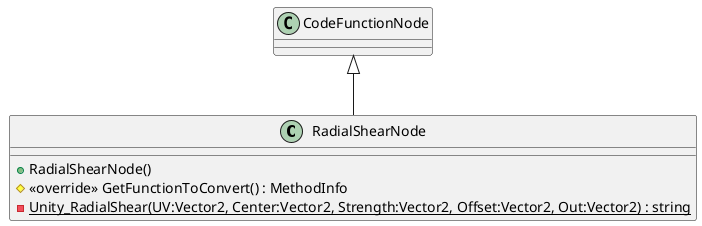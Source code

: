 @startuml
class RadialShearNode {
    + RadialShearNode()
    # <<override>> GetFunctionToConvert() : MethodInfo
    {static} - Unity_RadialShear(UV:Vector2, Center:Vector2, Strength:Vector2, Offset:Vector2, Out:Vector2) : string
}
CodeFunctionNode <|-- RadialShearNode
@enduml
